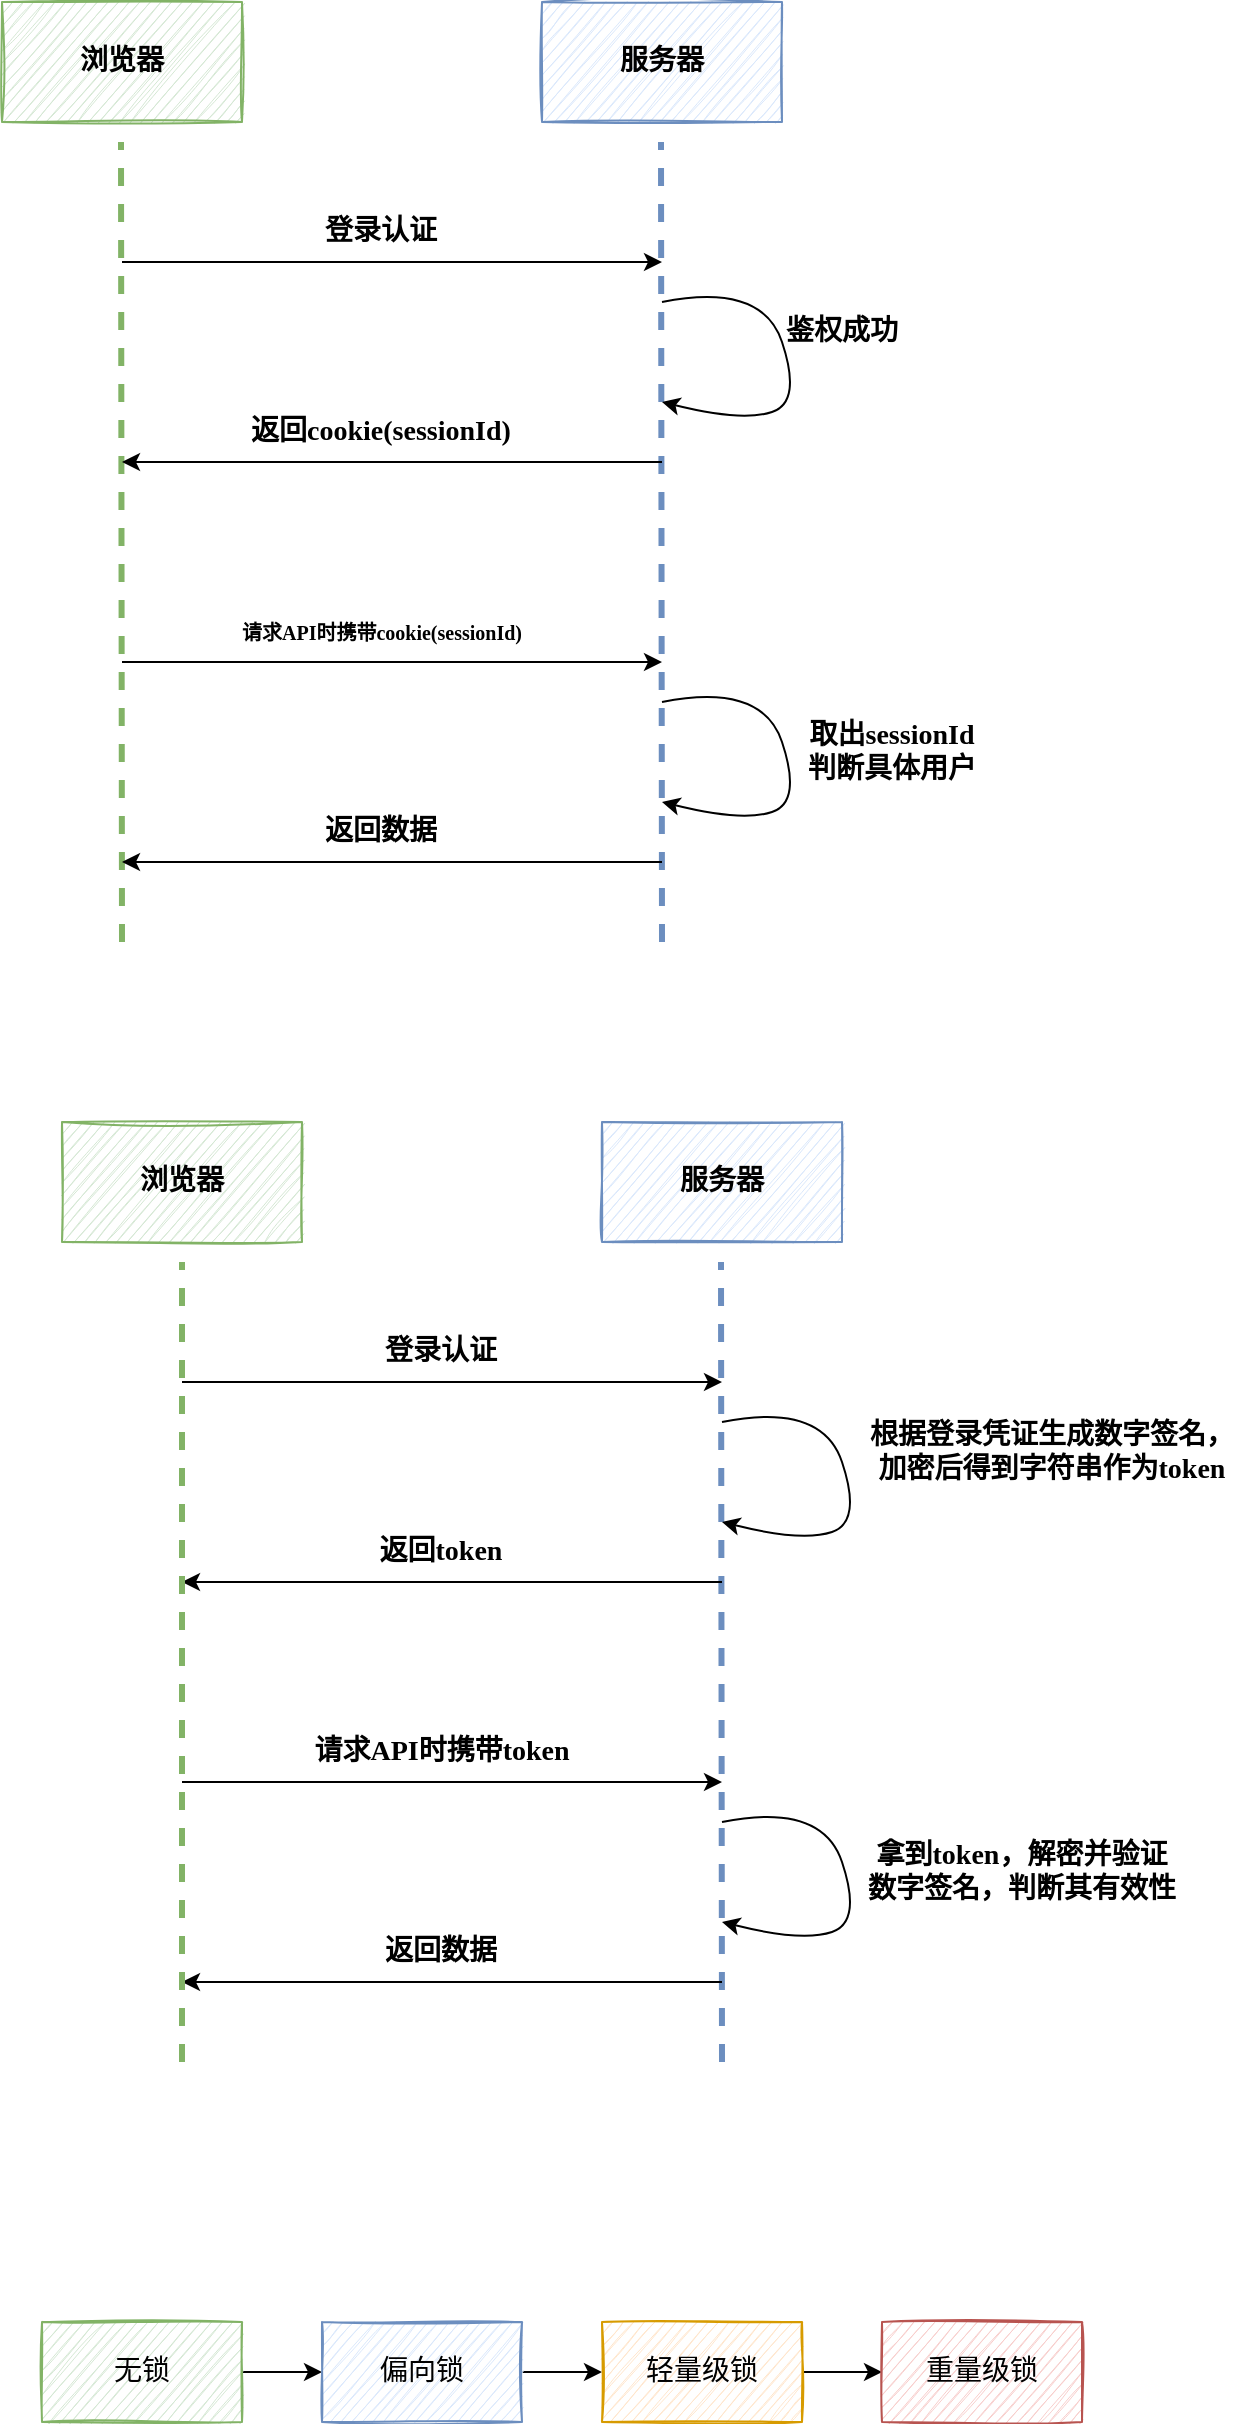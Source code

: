 <mxfile version="18.1.2" type="github">
  <diagram id="XjVkoh3s6qNT3mLwqElE" name="第 1 页">
    <mxGraphModel dx="1697" dy="917" grid="1" gridSize="10" guides="1" tooltips="1" connect="1" arrows="1" fold="1" page="1" pageScale="1" pageWidth="827" pageHeight="1169" math="0" shadow="0">
      <root>
        <mxCell id="0" />
        <mxCell id="1" parent="0" />
        <mxCell id="EwMLj1MMuvyPxPRpaQWR-1" value="" style="group;fontStyle=1" parent="1" vertex="1" connectable="0">
          <mxGeometry x="90" y="50" width="500" height="450" as="geometry" />
        </mxCell>
        <mxCell id="jYE5WnwlVPZ0vAVxvm49-1" value="浏览器" style="rounded=0;whiteSpace=wrap;html=1;fontFamily=Lucida Console;fillColor=#d5e8d4;strokeColor=#82b366;sketch=1;fontSize=14;fontStyle=1" parent="EwMLj1MMuvyPxPRpaQWR-1" vertex="1">
          <mxGeometry width="120" height="60" as="geometry" />
        </mxCell>
        <mxCell id="jYE5WnwlVPZ0vAVxvm49-2" value="" style="endArrow=none;html=1;rounded=0;dashed=1;fontFamily=Lucida Console;fillColor=#d5e8d4;strokeColor=#82b366;fontSize=14;fontStyle=1;strokeWidth=3;" parent="EwMLj1MMuvyPxPRpaQWR-1" edge="1">
          <mxGeometry width="50" height="50" relative="1" as="geometry">
            <mxPoint x="60" y="470" as="sourcePoint" />
            <mxPoint x="59.5" y="70" as="targetPoint" />
          </mxGeometry>
        </mxCell>
        <mxCell id="jYE5WnwlVPZ0vAVxvm49-3" value="服务器" style="rounded=0;whiteSpace=wrap;html=1;fontFamily=Lucida Console;fillColor=#dae8fc;strokeColor=#6c8ebf;sketch=1;fontSize=14;fontStyle=1" parent="EwMLj1MMuvyPxPRpaQWR-1" vertex="1">
          <mxGeometry x="270" width="120" height="60" as="geometry" />
        </mxCell>
        <mxCell id="jYE5WnwlVPZ0vAVxvm49-4" value="" style="endArrow=none;html=1;rounded=0;dashed=1;fontFamily=Lucida Console;fillColor=#dae8fc;strokeColor=#6c8ebf;fontSize=14;fontStyle=1;strokeWidth=3;" parent="EwMLj1MMuvyPxPRpaQWR-1" edge="1">
          <mxGeometry width="50" height="50" relative="1" as="geometry">
            <mxPoint x="330" y="470" as="sourcePoint" />
            <mxPoint x="329.5" y="70" as="targetPoint" />
          </mxGeometry>
        </mxCell>
        <mxCell id="jYE5WnwlVPZ0vAVxvm49-5" value="" style="endArrow=classic;html=1;rounded=0;targetPerimeterSpacing=0;startArrow=none;startFill=0;endFill=1;fontFamily=Lucida Console;fontSize=14;fontStyle=1" parent="EwMLj1MMuvyPxPRpaQWR-1" edge="1">
          <mxGeometry width="50" height="50" relative="1" as="geometry">
            <mxPoint x="60" y="130" as="sourcePoint" />
            <mxPoint x="330" y="130" as="targetPoint" />
          </mxGeometry>
        </mxCell>
        <mxCell id="jYE5WnwlVPZ0vAVxvm49-6" value="" style="endArrow=none;html=1;rounded=0;targetPerimeterSpacing=0;startArrow=classic;startFill=1;endFill=0;fontFamily=Lucida Console;fontSize=14;fontStyle=1" parent="EwMLj1MMuvyPxPRpaQWR-1" edge="1">
          <mxGeometry width="50" height="50" relative="1" as="geometry">
            <mxPoint x="60" y="230" as="sourcePoint" />
            <mxPoint x="330" y="230" as="targetPoint" />
          </mxGeometry>
        </mxCell>
        <mxCell id="jYE5WnwlVPZ0vAVxvm49-7" value="" style="endArrow=classic;html=1;rounded=0;targetPerimeterSpacing=0;startArrow=none;startFill=0;endFill=1;fontFamily=Lucida Console;fontSize=14;fontStyle=1" parent="EwMLj1MMuvyPxPRpaQWR-1" edge="1">
          <mxGeometry width="50" height="50" relative="1" as="geometry">
            <mxPoint x="60" y="330" as="sourcePoint" />
            <mxPoint x="330" y="330" as="targetPoint" />
          </mxGeometry>
        </mxCell>
        <mxCell id="jYE5WnwlVPZ0vAVxvm49-8" value="登录认证" style="text;html=1;strokeColor=none;fillColor=none;align=center;verticalAlign=middle;whiteSpace=wrap;rounded=0;fontFamily=Lucida Console;fontSize=14;fontStyle=1" parent="EwMLj1MMuvyPxPRpaQWR-1" vertex="1">
          <mxGeometry x="130" y="100" width="119" height="30" as="geometry" />
        </mxCell>
        <mxCell id="jYE5WnwlVPZ0vAVxvm49-9" value="返回cookie(sessionId)" style="text;html=1;strokeColor=none;fillColor=none;align=center;verticalAlign=middle;whiteSpace=wrap;rounded=0;fontFamily=Lucida Console;fontSize=14;fontStyle=1" parent="EwMLj1MMuvyPxPRpaQWR-1" vertex="1">
          <mxGeometry x="94" y="200" width="191" height="30" as="geometry" />
        </mxCell>
        <mxCell id="jYE5WnwlVPZ0vAVxvm49-10" value="请求API时携带cookie(sessionId)" style="text;html=1;strokeColor=none;fillColor=none;align=center;verticalAlign=middle;whiteSpace=wrap;rounded=0;fontFamily=Lucida Console;fontSize=10;fontStyle=1" parent="EwMLj1MMuvyPxPRpaQWR-1" vertex="1">
          <mxGeometry x="74.5" y="300" width="230" height="30" as="geometry" />
        </mxCell>
        <mxCell id="jYE5WnwlVPZ0vAVxvm49-11" value="" style="curved=1;endArrow=classic;html=1;rounded=0;targetPerimeterSpacing=0;fontFamily=Lucida Console;fontSize=14;fontStyle=1" parent="EwMLj1MMuvyPxPRpaQWR-1" edge="1">
          <mxGeometry width="50" height="50" relative="1" as="geometry">
            <mxPoint x="330" y="150" as="sourcePoint" />
            <mxPoint x="330" y="200" as="targetPoint" />
            <Array as="points">
              <mxPoint x="380" y="140" />
              <mxPoint x="400" y="200" />
              <mxPoint x="370" y="210" />
            </Array>
          </mxGeometry>
        </mxCell>
        <mxCell id="jYE5WnwlVPZ0vAVxvm49-12" value="鉴权成功" style="text;html=1;strokeColor=none;fillColor=none;align=center;verticalAlign=middle;whiteSpace=wrap;rounded=0;fontFamily=Lucida Console;fontSize=14;fontStyle=1" parent="EwMLj1MMuvyPxPRpaQWR-1" vertex="1">
          <mxGeometry x="390" y="150" width="60" height="30" as="geometry" />
        </mxCell>
        <mxCell id="jYE5WnwlVPZ0vAVxvm49-13" value="" style="curved=1;endArrow=classic;html=1;rounded=0;targetPerimeterSpacing=0;fontFamily=Lucida Console;fontSize=14;fontStyle=1" parent="EwMLj1MMuvyPxPRpaQWR-1" edge="1">
          <mxGeometry width="50" height="50" relative="1" as="geometry">
            <mxPoint x="330" y="350" as="sourcePoint" />
            <mxPoint x="330" y="400" as="targetPoint" />
            <Array as="points">
              <mxPoint x="380" y="340" />
              <mxPoint x="400" y="400" />
              <mxPoint x="370" y="410" />
            </Array>
          </mxGeometry>
        </mxCell>
        <mxCell id="jYE5WnwlVPZ0vAVxvm49-14" value="取出sessionId&lt;br style=&quot;font-size: 14px;&quot;&gt;判断具体用户" style="text;html=1;strokeColor=none;fillColor=none;align=center;verticalAlign=middle;whiteSpace=wrap;rounded=0;fontFamily=Lucida Console;fontSize=14;fontStyle=1" parent="EwMLj1MMuvyPxPRpaQWR-1" vertex="1">
          <mxGeometry x="390" y="360" width="110" height="30" as="geometry" />
        </mxCell>
        <mxCell id="dwg1_KrbQBoSWfs_JqFU-19" value="" style="endArrow=none;html=1;rounded=0;targetPerimeterSpacing=0;startArrow=classic;startFill=1;endFill=0;fontFamily=Lucida Console;fontSize=14;fontStyle=1" parent="EwMLj1MMuvyPxPRpaQWR-1" edge="1">
          <mxGeometry width="50" height="50" relative="1" as="geometry">
            <mxPoint x="60" y="430" as="sourcePoint" />
            <mxPoint x="330" y="430" as="targetPoint" />
          </mxGeometry>
        </mxCell>
        <mxCell id="dwg1_KrbQBoSWfs_JqFU-20" value="返回数据" style="text;html=1;strokeColor=none;fillColor=none;align=center;verticalAlign=middle;whiteSpace=wrap;rounded=0;fontFamily=Lucida Console;fontSize=14;fontStyle=1" parent="EwMLj1MMuvyPxPRpaQWR-1" vertex="1">
          <mxGeometry x="94" y="400" width="191" height="30" as="geometry" />
        </mxCell>
        <mxCell id="dwg1_KrbQBoSWfs_JqFU-1" value="" style="group;fontStyle=1;strokeWidth=2;" parent="1" vertex="1" connectable="0">
          <mxGeometry x="120" y="610" width="580" height="450" as="geometry" />
        </mxCell>
        <mxCell id="dwg1_KrbQBoSWfs_JqFU-2" value="浏览器" style="rounded=0;whiteSpace=wrap;html=1;fontFamily=Lucida Console;fillColor=#d5e8d4;strokeColor=#82b366;sketch=1;fontSize=14;fontStyle=1" parent="dwg1_KrbQBoSWfs_JqFU-1" vertex="1">
          <mxGeometry width="120" height="60" as="geometry" />
        </mxCell>
        <mxCell id="dwg1_KrbQBoSWfs_JqFU-4" value="服务器" style="rounded=0;whiteSpace=wrap;html=1;fontFamily=Lucida Console;fillColor=#dae8fc;strokeColor=#6c8ebf;sketch=1;fontSize=14;fontStyle=1" parent="dwg1_KrbQBoSWfs_JqFU-1" vertex="1">
          <mxGeometry x="270" width="120" height="60" as="geometry" />
        </mxCell>
        <mxCell id="dwg1_KrbQBoSWfs_JqFU-5" value="" style="endArrow=none;html=1;rounded=0;dashed=1;fontFamily=Lucida Console;fillColor=#dae8fc;strokeColor=#6c8ebf;fontSize=14;fontStyle=1;strokeWidth=3;" parent="dwg1_KrbQBoSWfs_JqFU-1" edge="1">
          <mxGeometry width="50" height="50" relative="1" as="geometry">
            <mxPoint x="330" y="470" as="sourcePoint" />
            <mxPoint x="329.5" y="70" as="targetPoint" />
          </mxGeometry>
        </mxCell>
        <mxCell id="dwg1_KrbQBoSWfs_JqFU-6" value="" style="endArrow=classic;html=1;rounded=0;targetPerimeterSpacing=0;startArrow=none;startFill=0;endFill=1;fontFamily=Lucida Console;fontSize=14;fontStyle=1" parent="dwg1_KrbQBoSWfs_JqFU-1" edge="1">
          <mxGeometry width="50" height="50" relative="1" as="geometry">
            <mxPoint x="60" y="130" as="sourcePoint" />
            <mxPoint x="330" y="130" as="targetPoint" />
          </mxGeometry>
        </mxCell>
        <mxCell id="dwg1_KrbQBoSWfs_JqFU-7" value="" style="endArrow=none;html=1;rounded=0;targetPerimeterSpacing=0;startArrow=classic;startFill=1;endFill=0;fontFamily=Lucida Console;fontSize=14;fontStyle=1" parent="dwg1_KrbQBoSWfs_JqFU-1" edge="1">
          <mxGeometry width="50" height="50" relative="1" as="geometry">
            <mxPoint x="60" y="230" as="sourcePoint" />
            <mxPoint x="330" y="230" as="targetPoint" />
          </mxGeometry>
        </mxCell>
        <mxCell id="dwg1_KrbQBoSWfs_JqFU-8" value="" style="endArrow=classic;html=1;rounded=0;targetPerimeterSpacing=0;startArrow=none;startFill=0;endFill=1;fontFamily=Lucida Console;fontSize=14;fontStyle=1" parent="dwg1_KrbQBoSWfs_JqFU-1" edge="1">
          <mxGeometry width="50" height="50" relative="1" as="geometry">
            <mxPoint x="60" y="330" as="sourcePoint" />
            <mxPoint x="330" y="330" as="targetPoint" />
          </mxGeometry>
        </mxCell>
        <mxCell id="dwg1_KrbQBoSWfs_JqFU-9" value="登录认证" style="text;html=1;strokeColor=none;fillColor=none;align=center;verticalAlign=middle;whiteSpace=wrap;rounded=0;fontFamily=Lucida Console;fontSize=14;fontStyle=1" parent="dwg1_KrbQBoSWfs_JqFU-1" vertex="1">
          <mxGeometry x="130" y="100" width="119" height="30" as="geometry" />
        </mxCell>
        <mxCell id="dwg1_KrbQBoSWfs_JqFU-10" value="返回token" style="text;html=1;strokeColor=none;fillColor=none;align=center;verticalAlign=middle;whiteSpace=wrap;rounded=0;fontFamily=Lucida Console;fontSize=14;fontStyle=1" parent="dwg1_KrbQBoSWfs_JqFU-1" vertex="1">
          <mxGeometry x="94" y="200" width="191" height="30" as="geometry" />
        </mxCell>
        <mxCell id="dwg1_KrbQBoSWfs_JqFU-11" value="请求API时携带token" style="text;html=1;strokeColor=none;fillColor=none;align=center;verticalAlign=middle;whiteSpace=wrap;rounded=0;fontFamily=Lucida Console;fontSize=14;fontStyle=1" parent="dwg1_KrbQBoSWfs_JqFU-1" vertex="1">
          <mxGeometry x="74.5" y="300" width="230" height="30" as="geometry" />
        </mxCell>
        <mxCell id="dwg1_KrbQBoSWfs_JqFU-12" value="" style="curved=1;endArrow=classic;html=1;rounded=0;targetPerimeterSpacing=0;fontFamily=Lucida Console;fontSize=14;fontStyle=1" parent="dwg1_KrbQBoSWfs_JqFU-1" edge="1">
          <mxGeometry width="50" height="50" relative="1" as="geometry">
            <mxPoint x="330" y="150" as="sourcePoint" />
            <mxPoint x="330" y="200" as="targetPoint" />
            <Array as="points">
              <mxPoint x="380" y="140" />
              <mxPoint x="400" y="200" />
              <mxPoint x="370" y="210" />
            </Array>
          </mxGeometry>
        </mxCell>
        <mxCell id="dwg1_KrbQBoSWfs_JqFU-13" value="根据登录凭证生成数字签名，加密后得到字符串作为token" style="text;html=1;strokeColor=none;fillColor=none;align=center;verticalAlign=middle;whiteSpace=wrap;rounded=0;fontFamily=Lucida Console;fontSize=14;fontStyle=1" parent="dwg1_KrbQBoSWfs_JqFU-1" vertex="1">
          <mxGeometry x="400" y="150" width="190" height="30" as="geometry" />
        </mxCell>
        <mxCell id="dwg1_KrbQBoSWfs_JqFU-14" value="" style="curved=1;endArrow=classic;html=1;rounded=0;targetPerimeterSpacing=0;fontFamily=Lucida Console;fontSize=14;fontStyle=1" parent="dwg1_KrbQBoSWfs_JqFU-1" edge="1">
          <mxGeometry width="50" height="50" relative="1" as="geometry">
            <mxPoint x="330" y="350" as="sourcePoint" />
            <mxPoint x="330" y="400" as="targetPoint" />
            <Array as="points">
              <mxPoint x="380" y="340" />
              <mxPoint x="400" y="400" />
              <mxPoint x="370" y="410" />
            </Array>
          </mxGeometry>
        </mxCell>
        <mxCell id="dwg1_KrbQBoSWfs_JqFU-15" value="拿到token，解密并验证数字签名，判断其有效性" style="text;html=1;strokeColor=none;fillColor=none;align=center;verticalAlign=middle;whiteSpace=wrap;rounded=0;fontFamily=Lucida Console;fontSize=14;fontStyle=1" parent="dwg1_KrbQBoSWfs_JqFU-1" vertex="1">
          <mxGeometry x="400" y="360" width="160" height="30" as="geometry" />
        </mxCell>
        <mxCell id="dwg1_KrbQBoSWfs_JqFU-17" value="" style="endArrow=none;html=1;rounded=0;targetPerimeterSpacing=0;startArrow=classic;startFill=1;endFill=0;fontFamily=Lucida Console;fontSize=14;fontStyle=1" parent="dwg1_KrbQBoSWfs_JqFU-1" edge="1">
          <mxGeometry width="50" height="50" relative="1" as="geometry">
            <mxPoint x="60" y="430" as="sourcePoint" />
            <mxPoint x="330" y="430" as="targetPoint" />
          </mxGeometry>
        </mxCell>
        <mxCell id="dwg1_KrbQBoSWfs_JqFU-18" value="返回数据" style="text;html=1;strokeColor=none;fillColor=none;align=center;verticalAlign=middle;whiteSpace=wrap;rounded=0;fontFamily=Lucida Console;fontSize=14;fontStyle=1" parent="dwg1_KrbQBoSWfs_JqFU-1" vertex="1">
          <mxGeometry x="94" y="400" width="191" height="30" as="geometry" />
        </mxCell>
        <mxCell id="dwg1_KrbQBoSWfs_JqFU-3" value="" style="endArrow=none;html=1;rounded=0;dashed=1;fontFamily=Lucida Console;fillColor=#d5e8d4;strokeColor=#82b366;fontSize=14;fontStyle=1;strokeWidth=3;" parent="1" edge="1">
          <mxGeometry width="50" height="50" relative="1" as="geometry">
            <mxPoint x="180" y="1080" as="sourcePoint" />
            <mxPoint x="180" y="680" as="targetPoint" />
          </mxGeometry>
        </mxCell>
        <mxCell id="j4RgRAAIpv4N41BMO8a8-6" style="edgeStyle=orthogonalEdgeStyle;rounded=0;orthogonalLoop=1;jettySize=auto;html=1;exitX=1;exitY=0.5;exitDx=0;exitDy=0;entryX=0;entryY=0.5;entryDx=0;entryDy=0;fontFamily=Lucida Console;fontSize=14;" edge="1" parent="1" source="j4RgRAAIpv4N41BMO8a8-1" target="j4RgRAAIpv4N41BMO8a8-2">
          <mxGeometry relative="1" as="geometry" />
        </mxCell>
        <mxCell id="j4RgRAAIpv4N41BMO8a8-1" value="无锁" style="rounded=0;whiteSpace=wrap;html=1;fontFamily=Lucida Console;fontSize=14;fillColor=#d5e8d4;strokeColor=#82b366;sketch=1;" vertex="1" parent="1">
          <mxGeometry x="110" y="1210" width="100" height="50" as="geometry" />
        </mxCell>
        <mxCell id="j4RgRAAIpv4N41BMO8a8-7" style="edgeStyle=orthogonalEdgeStyle;rounded=0;orthogonalLoop=1;jettySize=auto;html=1;exitX=1;exitY=0.5;exitDx=0;exitDy=0;fontFamily=Lucida Console;fontSize=14;" edge="1" parent="1" source="j4RgRAAIpv4N41BMO8a8-2" target="j4RgRAAIpv4N41BMO8a8-3">
          <mxGeometry relative="1" as="geometry" />
        </mxCell>
        <mxCell id="j4RgRAAIpv4N41BMO8a8-2" value="偏向锁" style="rounded=0;whiteSpace=wrap;html=1;fontFamily=Lucida Console;fontSize=14;fillColor=#dae8fc;strokeColor=#6c8ebf;sketch=1;" vertex="1" parent="1">
          <mxGeometry x="250" y="1210" width="100" height="50" as="geometry" />
        </mxCell>
        <mxCell id="j4RgRAAIpv4N41BMO8a8-8" style="edgeStyle=orthogonalEdgeStyle;rounded=0;orthogonalLoop=1;jettySize=auto;html=1;exitX=1;exitY=0.5;exitDx=0;exitDy=0;entryX=0;entryY=0.5;entryDx=0;entryDy=0;fontFamily=Lucida Console;fontSize=14;" edge="1" parent="1" source="j4RgRAAIpv4N41BMO8a8-3" target="j4RgRAAIpv4N41BMO8a8-4">
          <mxGeometry relative="1" as="geometry" />
        </mxCell>
        <mxCell id="j4RgRAAIpv4N41BMO8a8-3" value="轻量级锁" style="rounded=0;whiteSpace=wrap;html=1;fontFamily=Lucida Console;fontSize=14;fillColor=#ffe6cc;strokeColor=#d79b00;sketch=1;" vertex="1" parent="1">
          <mxGeometry x="390" y="1210" width="100" height="50" as="geometry" />
        </mxCell>
        <mxCell id="j4RgRAAIpv4N41BMO8a8-4" value="重量级锁" style="rounded=0;whiteSpace=wrap;html=1;fontFamily=Lucida Console;fontSize=14;fillColor=#f8cecc;strokeColor=#b85450;sketch=1;" vertex="1" parent="1">
          <mxGeometry x="530" y="1210" width="100" height="50" as="geometry" />
        </mxCell>
      </root>
    </mxGraphModel>
  </diagram>
</mxfile>
